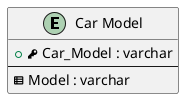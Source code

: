 @startuml
entity "Car Model" as carModel
{
  +<&key> Car_Model : varchar
  --
  <&spreadsheet> Model : varchar
}
@enduml